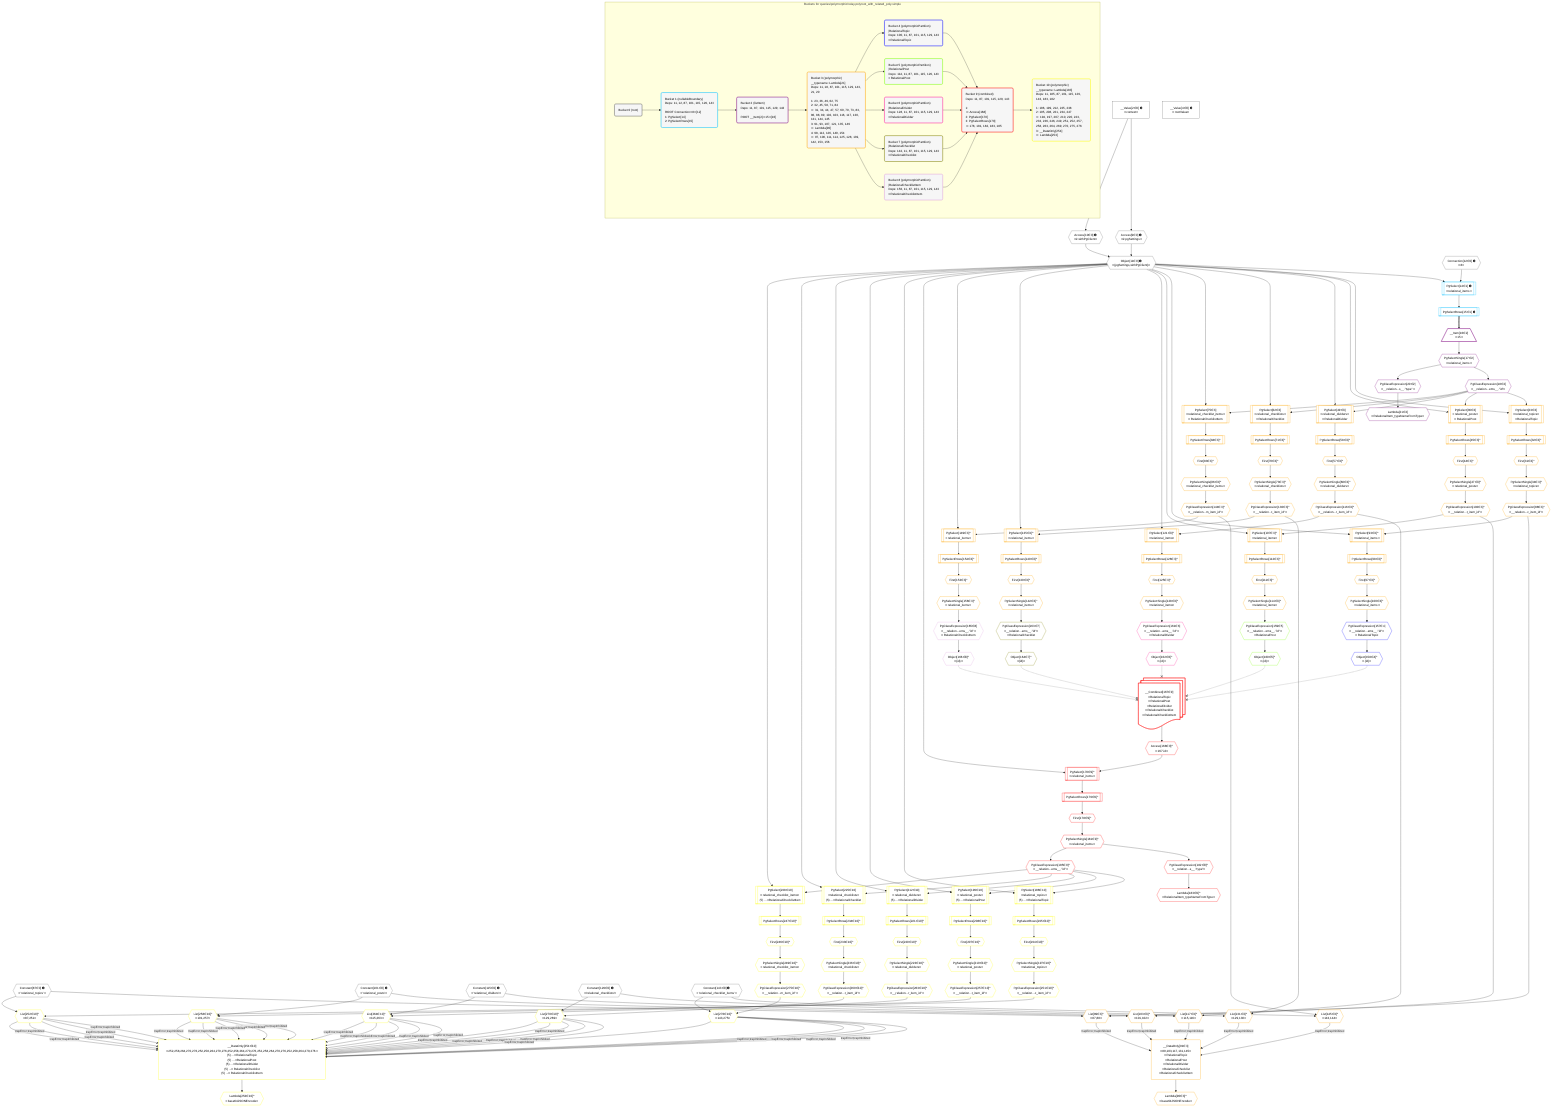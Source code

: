 %%{init: {'themeVariables': { 'fontSize': '12px'}}}%%
graph TD
    classDef path fill:#eee,stroke:#000,color:#000
    classDef plan fill:#fff,stroke-width:1px,color:#000
    classDef itemplan fill:#fff,stroke-width:2px,color:#000
    classDef unbatchedplan fill:#dff,stroke-width:1px,color:#000
    classDef sideeffectplan fill:#fcc,stroke-width:2px,color:#000
    classDef bucket fill:#f6f6f6,color:#000,stroke-width:2px,text-align:left

    subgraph "Buckets for queries/polymorphic/relay.polyroot_with_related_poly.simple"
    Bucket0("Bucket 0 (root)"):::bucket
    Bucket1("Bucket 1 (nullableBoundary)<br />Deps: 11, 12, 87, 101, 115, 129, 143<br /><br />ROOT Connectionᐸ8ᐳ[12]<br />1: PgSelect[14]<br />2: PgSelectRows[15]"):::bucket
    Bucket2("Bucket 2 (listItem)<br />Deps: 11, 87, 101, 115, 129, 143<br /><br />ROOT __Item{2}ᐸ15ᐳ[16]"):::bucket
    Bucket3("Bucket 3 (polymorphic)<br />__typename: Lambda[21]<br />Deps: 11, 18, 87, 101, 115, 129, 143, 21, 20<br /><br />1: 23, 36, 49, 62, 75<br />2: 32, 45, 58, 71, 84<br />ᐳ: 31, 34, 44, 47, 57, 60, 70, 73, 83, 86, 88, 89, 102, 103, 116, 117, 130, 131, 144, 145<br />3: 91, 93, 107, 121, 135, 149<br />ᐳ: Lambda[90]<br />4: 98, 112, 126, 140, 154<br />ᐳ: 97, 100, 111, 114, 125, 128, 139, 142, 153, 156"):::bucket
    Bucket4("Bucket 4 (polymorphicPartition)<br />|RelationalTopic<br />Deps: 100, 11, 87, 101, 115, 129, 143<br />ᐳRelationalTopic"):::bucket
    Bucket5("Bucket 5 (polymorphicPartition)<br />|RelationalPost<br />Deps: 114, 11, 87, 101, 115, 129, 143<br />ᐳRelationalPost"):::bucket
    Bucket6("Bucket 6 (polymorphicPartition)<br />|RelationalDivider<br />Deps: 128, 11, 87, 101, 115, 129, 143<br />ᐳRelationalDivider"):::bucket
    Bucket7("Bucket 7 (polymorphicPartition)<br />|RelationalChecklist<br />Deps: 142, 11, 87, 101, 115, 129, 143<br />ᐳRelationalChecklist"):::bucket
    Bucket8("Bucket 8 (polymorphicPartition)<br />|RelationalChecklistItem<br />Deps: 156, 11, 87, 101, 115, 129, 143<br />ᐳRelationalChecklistItem"):::bucket
    Bucket9("Bucket 9 (combined)<br />Deps: 11, 87, 101, 115, 129, 143<br /><br />1: <br />ᐳ: Access[168]<br />2: PgSelect[170]<br />3: PgSelectRows[179]<br />ᐳ: 178, 181, 182, 183, 185"):::bucket
    Bucket10("Bucket 10 (polymorphic)<br />__typename: Lambda[183]<br />Deps: 11, 185, 87, 101, 115, 129, 143, 183, 182<br /><br />1: 186, 199, 212, 225, 238<br />2: 195, 208, 221, 234, 247<br />ᐳ: 194, 197, 207, 210, 220, 223, 233, 236, 246, 249, 251, 252, 257, 258, 263, 264, 269, 270, 275, 276<br />3: __DataOnly[254]<br />ᐳ: Lambda[253]"):::bucket
    end
    Bucket0 --> Bucket1
    Bucket1 --> Bucket2
    Bucket2 --> Bucket3
    Bucket3 --> Bucket4 & Bucket5 & Bucket6 & Bucket7 & Bucket8
    Bucket4 --> Bucket9
    Bucket5 --> Bucket9
    Bucket6 --> Bucket9
    Bucket7 --> Bucket9
    Bucket8 --> Bucket9
    Bucket9 --> Bucket10

    %% plan dependencies
    Object11{{"Object[11∈0] ➊<br />ᐸ{pgSettings,withPgClient}ᐳ"}}:::plan
    Access9{{"Access[9∈0] ➊<br />ᐸ2.pgSettingsᐳ"}}:::plan
    Access10{{"Access[10∈0] ➊<br />ᐸ2.withPgClientᐳ"}}:::plan
    Access9 & Access10 --> Object11
    __Value2["__Value[2∈0] ➊<br />ᐸcontextᐳ"]:::plan
    __Value2 --> Access9
    __Value2 --> Access10
    __Value4["__Value[4∈0] ➊<br />ᐸrootValueᐳ"]:::plan
    Connection12{{"Connection[12∈0] ➊<br />ᐸ8ᐳ"}}:::plan
    Constant87{{"Constant[87∈0] ➊<br />ᐸ'relational_topics'ᐳ"}}:::plan
    Constant101{{"Constant[101∈0] ➊<br />ᐸ'relational_posts'ᐳ"}}:::plan
    Constant115{{"Constant[115∈0] ➊<br />ᐸ'relational_dividers'ᐳ"}}:::plan
    Constant129{{"Constant[129∈0] ➊<br />ᐸ'relational_checklists'ᐳ"}}:::plan
    Constant143{{"Constant[143∈0] ➊<br />ᐸ'relational_checklist_items'ᐳ"}}:::plan
    PgSelect14[["PgSelect[14∈1] ➊<br />ᐸrelational_itemsᐳ"]]:::plan
    Object11 & Connection12 --> PgSelect14
    PgSelectRows15[["PgSelectRows[15∈1] ➊"]]:::plan
    PgSelect14 --> PgSelectRows15
    __Item16[/"__Item[16∈2]<br />ᐸ15ᐳ"\]:::itemplan
    PgSelectRows15 ==> __Item16
    PgSelectSingle17{{"PgSelectSingle[17∈2]<br />ᐸrelational_itemsᐳ"}}:::plan
    __Item16 --> PgSelectSingle17
    PgClassExpression18{{"PgClassExpression[18∈2]<br />ᐸ__relation...ems__.”id”ᐳ"}}:::plan
    PgSelectSingle17 --> PgClassExpression18
    PgClassExpression20{{"PgClassExpression[20∈2]<br />ᐸ__relation...s__.”type”ᐳ"}}:::plan
    PgSelectSingle17 --> PgClassExpression20
    Lambda21{{"Lambda[21∈2]<br />ᐸRelationalItem_typeNameFromTypeᐳ"}}:::plan
    PgClassExpression20 --> Lambda21
    __DataOnly91["__DataOnly[91∈3]<br />ᐸ89,103,117,131,145ᐳ<br />ᐳRelationalTopic<br />ᐳRelationalPost<br />ᐳRelationalDivider<br />ᐳRelationalChecklist<br />ᐳRelationalChecklistItem"]:::plan
    List89{{"List[89∈3]^<br />ᐸ87,88ᐳ"}}:::plan
    List103{{"List[103∈3]^<br />ᐸ101,102ᐳ"}}:::plan
    List117{{"List[117∈3]^<br />ᐸ115,116ᐳ"}}:::plan
    List131{{"List[131∈3]^<br />ᐸ129,130ᐳ"}}:::plan
    List145{{"List[145∈3]^<br />ᐸ143,144ᐳ"}}:::plan
    List89 -->|"trapError;trapInhibited"| __DataOnly91
    List103 -->|"trapError;trapInhibited"| __DataOnly91
    List117 -->|"trapError;trapInhibited"| __DataOnly91
    List131 -->|"trapError;trapInhibited"| __DataOnly91
    List145 -->|"trapError;trapInhibited"| __DataOnly91
    PgSelect23[["PgSelect[23∈3]<br />ᐸrelational_topicsᐳ<br />ᐳRelationalTopic"]]:::plan
    Object11 & PgClassExpression18 --> PgSelect23
    PgSelect36[["PgSelect[36∈3]<br />ᐸrelational_postsᐳ<br />ᐳRelationalPost"]]:::plan
    Object11 & PgClassExpression18 --> PgSelect36
    PgSelect49[["PgSelect[49∈3]<br />ᐸrelational_dividersᐳ<br />ᐳRelationalDivider"]]:::plan
    Object11 & PgClassExpression18 --> PgSelect49
    PgSelect62[["PgSelect[62∈3]<br />ᐸrelational_checklistsᐳ<br />ᐳRelationalChecklist"]]:::plan
    Object11 & PgClassExpression18 --> PgSelect62
    PgSelect75[["PgSelect[75∈3]<br />ᐸrelational_checklist_itemsᐳ<br />ᐳRelationalChecklistItem"]]:::plan
    Object11 & PgClassExpression18 --> PgSelect75
    PgClassExpression88{{"PgClassExpression[88∈3]^<br />ᐸ__relation...c_item_id”ᐳ"}}:::plan
    Constant87 & PgClassExpression88 --> List89
    PgSelect93[["PgSelect[93∈3]^<br />ᐸrelational_itemsᐳ"]]:::plan
    Object11 & PgClassExpression88 --> PgSelect93
    PgClassExpression102{{"PgClassExpression[102∈3]^<br />ᐸ__relation...t_item_id”ᐳ"}}:::plan
    Constant101 & PgClassExpression102 --> List103
    PgSelect107[["PgSelect[107∈3]^<br />ᐸrelational_itemsᐳ"]]:::plan
    Object11 & PgClassExpression102 --> PgSelect107
    PgClassExpression116{{"PgClassExpression[116∈3]^<br />ᐸ__relation...r_item_id”ᐳ"}}:::plan
    Constant115 & PgClassExpression116 --> List117
    PgSelect121[["PgSelect[121∈3]^<br />ᐸrelational_itemsᐳ"]]:::plan
    Object11 & PgClassExpression116 --> PgSelect121
    PgClassExpression130{{"PgClassExpression[130∈3]^<br />ᐸ__relation...t_item_id”ᐳ"}}:::plan
    Constant129 & PgClassExpression130 --> List131
    PgSelect135[["PgSelect[135∈3]^<br />ᐸrelational_itemsᐳ"]]:::plan
    Object11 & PgClassExpression130 --> PgSelect135
    PgClassExpression144{{"PgClassExpression[144∈3]^<br />ᐸ__relation...m_item_id”ᐳ"}}:::plan
    Constant143 & PgClassExpression144 --> List145
    PgSelect149[["PgSelect[149∈3]^<br />ᐸrelational_itemsᐳ"]]:::plan
    Object11 & PgClassExpression144 --> PgSelect149
    First31{{"First[31∈3]^"}}:::plan
    PgSelectRows32[["PgSelectRows[32∈3]^"]]:::plan
    PgSelectRows32 --> First31
    PgSelect23 --> PgSelectRows32
    PgSelectSingle34{{"PgSelectSingle[34∈3]^<br />ᐸrelational_topicsᐳ"}}:::plan
    First31 --> PgSelectSingle34
    First44{{"First[44∈3]^"}}:::plan
    PgSelectRows45[["PgSelectRows[45∈3]^"]]:::plan
    PgSelectRows45 --> First44
    PgSelect36 --> PgSelectRows45
    PgSelectSingle47{{"PgSelectSingle[47∈3]^<br />ᐸrelational_postsᐳ"}}:::plan
    First44 --> PgSelectSingle47
    First57{{"First[57∈3]^"}}:::plan
    PgSelectRows58[["PgSelectRows[58∈3]^"]]:::plan
    PgSelectRows58 --> First57
    PgSelect49 --> PgSelectRows58
    PgSelectSingle60{{"PgSelectSingle[60∈3]^<br />ᐸrelational_dividersᐳ"}}:::plan
    First57 --> PgSelectSingle60
    First70{{"First[70∈3]^"}}:::plan
    PgSelectRows71[["PgSelectRows[71∈3]^"]]:::plan
    PgSelectRows71 --> First70
    PgSelect62 --> PgSelectRows71
    PgSelectSingle73{{"PgSelectSingle[73∈3]^<br />ᐸrelational_checklistsᐳ"}}:::plan
    First70 --> PgSelectSingle73
    First83{{"First[83∈3]^"}}:::plan
    PgSelectRows84[["PgSelectRows[84∈3]^"]]:::plan
    PgSelectRows84 --> First83
    PgSelect75 --> PgSelectRows84
    PgSelectSingle86{{"PgSelectSingle[86∈3]^<br />ᐸrelational_checklist_itemsᐳ"}}:::plan
    First83 --> PgSelectSingle86
    PgSelectSingle34 --> PgClassExpression88
    Lambda90{{"Lambda[90∈3]^<br />ᐸbase64JSONEncodeᐳ"}}:::plan
    __DataOnly91 --> Lambda90
    First97{{"First[97∈3]^"}}:::plan
    PgSelectRows98[["PgSelectRows[98∈3]^"]]:::plan
    PgSelectRows98 --> First97
    PgSelect93 --> PgSelectRows98
    PgSelectSingle100{{"PgSelectSingle[100∈3]^<br />ᐸrelational_itemsᐳ"}}:::plan
    First97 --> PgSelectSingle100
    PgSelectSingle47 --> PgClassExpression102
    First111{{"First[111∈3]^"}}:::plan
    PgSelectRows112[["PgSelectRows[112∈3]^"]]:::plan
    PgSelectRows112 --> First111
    PgSelect107 --> PgSelectRows112
    PgSelectSingle114{{"PgSelectSingle[114∈3]^<br />ᐸrelational_itemsᐳ"}}:::plan
    First111 --> PgSelectSingle114
    PgSelectSingle60 --> PgClassExpression116
    First125{{"First[125∈3]^"}}:::plan
    PgSelectRows126[["PgSelectRows[126∈3]^"]]:::plan
    PgSelectRows126 --> First125
    PgSelect121 --> PgSelectRows126
    PgSelectSingle128{{"PgSelectSingle[128∈3]^<br />ᐸrelational_itemsᐳ"}}:::plan
    First125 --> PgSelectSingle128
    PgSelectSingle73 --> PgClassExpression130
    First139{{"First[139∈3]^"}}:::plan
    PgSelectRows140[["PgSelectRows[140∈3]^"]]:::plan
    PgSelectRows140 --> First139
    PgSelect135 --> PgSelectRows140
    PgSelectSingle142{{"PgSelectSingle[142∈3]^<br />ᐸrelational_itemsᐳ"}}:::plan
    First139 --> PgSelectSingle142
    PgSelectSingle86 --> PgClassExpression144
    First153{{"First[153∈3]^"}}:::plan
    PgSelectRows154[["PgSelectRows[154∈3]^"]]:::plan
    PgSelectRows154 --> First153
    PgSelect149 --> PgSelectRows154
    PgSelectSingle156{{"PgSelectSingle[156∈3]^<br />ᐸrelational_itemsᐳ"}}:::plan
    First153 --> PgSelectSingle156
    PgClassExpression157{{"PgClassExpression[157∈4]<br />ᐸ__relation...ems__.”id”ᐳ<br />ᐳRelationalTopic"}}:::plan
    PgSelectSingle100 --> PgClassExpression157
    Object158{{"Object[158∈4]^<br />ᐸ{id}ᐳ"}}:::plan
    PgClassExpression157 --> Object158
    PgSelect170[["PgSelect[170∈9]^<br />ᐸrelational_itemsᐳ"]]:::plan
    Access168{{"Access[168∈9]^<br />ᐸ167.idᐳ"}}:::plan
    Object11 & Access168 --> PgSelect170
    __Value167:::plan@{shape: docs, label: "__Combined[167∈9]<br />ᐳRelationalTopic<br />ᐳRelationalPost<br />ᐳRelationalDivider<br />ᐳRelationalChecklist<br />ᐳRelationalChecklistItem"}
    __Value167 --> Access168
    First178{{"First[178∈9]^"}}:::plan
    PgSelectRows179[["PgSelectRows[179∈9]^"]]:::plan
    PgSelectRows179 --> First178
    PgSelect170 --> PgSelectRows179
    PgSelectSingle181{{"PgSelectSingle[181∈9]^<br />ᐸrelational_itemsᐳ"}}:::plan
    First178 --> PgSelectSingle181
    PgClassExpression182{{"PgClassExpression[182∈9]^<br />ᐸ__relation...s__.”type”ᐳ"}}:::plan
    PgSelectSingle181 --> PgClassExpression182
    Lambda183{{"Lambda[183∈9]^<br />ᐸRelationalItem_typeNameFromTypeᐳ"}}:::plan
    PgClassExpression182 --> Lambda183
    PgClassExpression185{{"PgClassExpression[185∈9]^<br />ᐸ__relation...ems__.”id”ᐳ"}}:::plan
    PgSelectSingle181 --> PgClassExpression185
    __DataOnly254["__DataOnly[254∈10]<br />ᐸ252,258,264,270,276,252,258,264,270,276,252,258,264,270,276,252,258,264,270,276,252,258,264,270,276ᐳ<br />(5) ...ᐳRelationalTopic<br />(5) ...ᐳRelationalPost<br />(5) ...ᐳRelationalDivider<br />(5) ...ᐳRelationalChecklist<br />(5) ...ᐳRelationalChecklistItem"]:::plan
    List252{{"List[252∈10]^<br />ᐸ87,251ᐳ"}}:::plan
    List258{{"List[258∈10]^<br />ᐸ101,257ᐳ"}}:::plan
    List264{{"List[264∈10]^<br />ᐸ115,263ᐳ"}}:::plan
    List270{{"List[270∈10]^<br />ᐸ129,269ᐳ"}}:::plan
    List276{{"List[276∈10]^<br />ᐸ143,275ᐳ"}}:::plan
    List252 -->|"trapError;trapInhibited"| __DataOnly254
    List258 -->|"trapError;trapInhibited"| __DataOnly254
    List264 -->|"trapError;trapInhibited"| __DataOnly254
    List270 -->|"trapError;trapInhibited"| __DataOnly254
    List276 -->|"trapError;trapInhibited"| __DataOnly254
    List252 -->|"trapError;trapInhibited"| __DataOnly254
    List258 -->|"trapError;trapInhibited"| __DataOnly254
    List264 -->|"trapError;trapInhibited"| __DataOnly254
    List270 -->|"trapError;trapInhibited"| __DataOnly254
    List276 -->|"trapError;trapInhibited"| __DataOnly254
    List252 -->|"trapError;trapInhibited"| __DataOnly254
    List258 -->|"trapError;trapInhibited"| __DataOnly254
    List264 -->|"trapError;trapInhibited"| __DataOnly254
    List270 -->|"trapError;trapInhibited"| __DataOnly254
    List276 -->|"trapError;trapInhibited"| __DataOnly254
    List252 -->|"trapError;trapInhibited"| __DataOnly254
    List258 -->|"trapError;trapInhibited"| __DataOnly254
    List264 -->|"trapError;trapInhibited"| __DataOnly254
    List270 -->|"trapError;trapInhibited"| __DataOnly254
    List276 -->|"trapError;trapInhibited"| __DataOnly254
    List252 -->|"trapError;trapInhibited"| __DataOnly254
    List258 -->|"trapError;trapInhibited"| __DataOnly254
    List264 -->|"trapError;trapInhibited"| __DataOnly254
    List270 -->|"trapError;trapInhibited"| __DataOnly254
    List276 -->|"trapError;trapInhibited"| __DataOnly254
    PgSelect186[["PgSelect[186∈10]<br />ᐸrelational_topicsᐳ<br />(5) ...ᐳRelationalTopic"]]:::plan
    Object11 & PgClassExpression185 --> PgSelect186
    PgSelect199[["PgSelect[199∈10]<br />ᐸrelational_postsᐳ<br />(5) ...ᐳRelationalPost"]]:::plan
    Object11 & PgClassExpression185 --> PgSelect199
    PgSelect212[["PgSelect[212∈10]<br />ᐸrelational_dividersᐳ<br />(5) ...ᐳRelationalDivider"]]:::plan
    Object11 & PgClassExpression185 --> PgSelect212
    PgSelect225[["PgSelect[225∈10]<br />ᐸrelational_checklistsᐳ<br />(5) ...ᐳRelationalChecklist"]]:::plan
    Object11 & PgClassExpression185 --> PgSelect225
    PgSelect238[["PgSelect[238∈10]<br />ᐸrelational_checklist_itemsᐳ<br />(5) ...ᐳRelationalChecklistItem"]]:::plan
    Object11 & PgClassExpression185 --> PgSelect238
    PgClassExpression251{{"PgClassExpression[251∈10]^<br />ᐸ__relation...c_item_id”ᐳ"}}:::plan
    Constant87 & PgClassExpression251 --> List252
    PgClassExpression257{{"PgClassExpression[257∈10]^<br />ᐸ__relation...t_item_id”ᐳ"}}:::plan
    Constant101 & PgClassExpression257 --> List258
    PgClassExpression263{{"PgClassExpression[263∈10]^<br />ᐸ__relation...r_item_id”ᐳ"}}:::plan
    Constant115 & PgClassExpression263 --> List264
    PgClassExpression269{{"PgClassExpression[269∈10]^<br />ᐸ__relation...t_item_id”ᐳ"}}:::plan
    Constant129 & PgClassExpression269 --> List270
    PgClassExpression275{{"PgClassExpression[275∈10]^<br />ᐸ__relation...m_item_id”ᐳ"}}:::plan
    Constant143 & PgClassExpression275 --> List276
    First194{{"First[194∈10]^"}}:::plan
    PgSelectRows195[["PgSelectRows[195∈10]^"]]:::plan
    PgSelectRows195 --> First194
    PgSelect186 --> PgSelectRows195
    PgSelectSingle197{{"PgSelectSingle[197∈10]^<br />ᐸrelational_topicsᐳ"}}:::plan
    First194 --> PgSelectSingle197
    First207{{"First[207∈10]^"}}:::plan
    PgSelectRows208[["PgSelectRows[208∈10]^"]]:::plan
    PgSelectRows208 --> First207
    PgSelect199 --> PgSelectRows208
    PgSelectSingle210{{"PgSelectSingle[210∈10]^<br />ᐸrelational_postsᐳ"}}:::plan
    First207 --> PgSelectSingle210
    First220{{"First[220∈10]^"}}:::plan
    PgSelectRows221[["PgSelectRows[221∈10]^"]]:::plan
    PgSelectRows221 --> First220
    PgSelect212 --> PgSelectRows221
    PgSelectSingle223{{"PgSelectSingle[223∈10]^<br />ᐸrelational_dividersᐳ"}}:::plan
    First220 --> PgSelectSingle223
    First233{{"First[233∈10]^"}}:::plan
    PgSelectRows234[["PgSelectRows[234∈10]^"]]:::plan
    PgSelectRows234 --> First233
    PgSelect225 --> PgSelectRows234
    PgSelectSingle236{{"PgSelectSingle[236∈10]^<br />ᐸrelational_checklistsᐳ"}}:::plan
    First233 --> PgSelectSingle236
    First246{{"First[246∈10]^"}}:::plan
    PgSelectRows247[["PgSelectRows[247∈10]^"]]:::plan
    PgSelectRows247 --> First246
    PgSelect238 --> PgSelectRows247
    PgSelectSingle249{{"PgSelectSingle[249∈10]^<br />ᐸrelational_checklist_itemsᐳ"}}:::plan
    First246 --> PgSelectSingle249
    PgSelectSingle197 --> PgClassExpression251
    Lambda253{{"Lambda[253∈10]^<br />ᐸbase64JSONEncodeᐳ"}}:::plan
    __DataOnly254 --> Lambda253
    PgSelectSingle210 --> PgClassExpression257
    PgSelectSingle223 --> PgClassExpression263
    PgSelectSingle236 --> PgClassExpression269
    PgSelectSingle249 --> PgClassExpression275
    PgClassExpression159{{"PgClassExpression[159∈5]<br />ᐸ__relation...ems__.”id”ᐳ<br />ᐳRelationalPost"}}:::plan
    PgSelectSingle114 --> PgClassExpression159
    Object160{{"Object[160∈5]^<br />ᐸ{id}ᐳ"}}:::plan
    PgClassExpression159 --> Object160
    PgClassExpression161{{"PgClassExpression[161∈6]<br />ᐸ__relation...ems__.”id”ᐳ<br />ᐳRelationalDivider"}}:::plan
    PgSelectSingle128 --> PgClassExpression161
    Object162{{"Object[162∈6]^<br />ᐸ{id}ᐳ"}}:::plan
    PgClassExpression161 --> Object162
    PgClassExpression163{{"PgClassExpression[163∈7]<br />ᐸ__relation...ems__.”id”ᐳ<br />ᐳRelationalChecklist"}}:::plan
    PgSelectSingle142 --> PgClassExpression163
    Object164{{"Object[164∈7]^<br />ᐸ{id}ᐳ"}}:::plan
    PgClassExpression163 --> Object164
    PgClassExpression165{{"PgClassExpression[165∈8]<br />ᐸ__relation...ems__.”id”ᐳ<br />ᐳRelationalChecklistItem"}}:::plan
    PgSelectSingle156 --> PgClassExpression165
    Object166{{"Object[166∈8]^<br />ᐸ{id}ᐳ"}}:::plan
    PgClassExpression165 --> Object166

    %% define steps
    classDef bucket0 stroke:#696969
    class Bucket0,__Value2,__Value4,Access9,Access10,Object11,Connection12,Constant87,Constant101,Constant115,Constant129,Constant143 bucket0
    classDef bucket1 stroke:#00bfff
    class Bucket1,PgSelect14,PgSelectRows15 bucket1
    classDef bucket2 stroke:#7f007f
    class Bucket2,__Item16,PgSelectSingle17,PgClassExpression18,PgClassExpression20,Lambda21 bucket2
    classDef bucket3 stroke:#ffa500
    class Bucket3,PgSelect23,First31,PgSelectRows32,PgSelectSingle34,PgSelect36,First44,PgSelectRows45,PgSelectSingle47,PgSelect49,First57,PgSelectRows58,PgSelectSingle60,PgSelect62,First70,PgSelectRows71,PgSelectSingle73,PgSelect75,First83,PgSelectRows84,PgSelectSingle86,PgClassExpression88,List89,Lambda90,__DataOnly91,PgSelect93,First97,PgSelectRows98,PgSelectSingle100,PgClassExpression102,List103,PgSelect107,First111,PgSelectRows112,PgSelectSingle114,PgClassExpression116,List117,PgSelect121,First125,PgSelectRows126,PgSelectSingle128,PgClassExpression130,List131,PgSelect135,First139,PgSelectRows140,PgSelectSingle142,PgClassExpression144,List145,PgSelect149,First153,PgSelectRows154,PgSelectSingle156 bucket3
    classDef bucket4 stroke:#0000ff
    class Bucket4,PgClassExpression157,Object158 bucket4
    classDef bucket5 stroke:#7fff00
    class Bucket5,PgClassExpression159,Object160 bucket5
    classDef bucket6 stroke:#ff1493
    class Bucket6,PgClassExpression161,Object162 bucket6
    classDef bucket7 stroke:#808000
    class Bucket7,PgClassExpression163,Object164 bucket7
    classDef bucket8 stroke:#dda0dd
    class Bucket8,PgClassExpression165,Object166 bucket8
    classDef bucket9 stroke:#ff0000
    class Bucket9,__Value167,Access168,PgSelect170,First178,PgSelectRows179,PgSelectSingle181,PgClassExpression182,Lambda183,PgClassExpression185 bucket9
    classDef bucket10 stroke:#ffff00
    class Bucket10,PgSelect186,First194,PgSelectRows195,PgSelectSingle197,PgSelect199,First207,PgSelectRows208,PgSelectSingle210,PgSelect212,First220,PgSelectRows221,PgSelectSingle223,PgSelect225,First233,PgSelectRows234,PgSelectSingle236,PgSelect238,First246,PgSelectRows247,PgSelectSingle249,PgClassExpression251,List252,Lambda253,__DataOnly254,PgClassExpression257,List258,PgClassExpression263,List264,PgClassExpression269,List270,PgClassExpression275,List276 bucket10

    Object158 -.-x __Value167
    Object160 -.-x __Value167
    Object162 -.-x __Value167
    Object164 -.-x __Value167
    Object166 -.-x __Value167